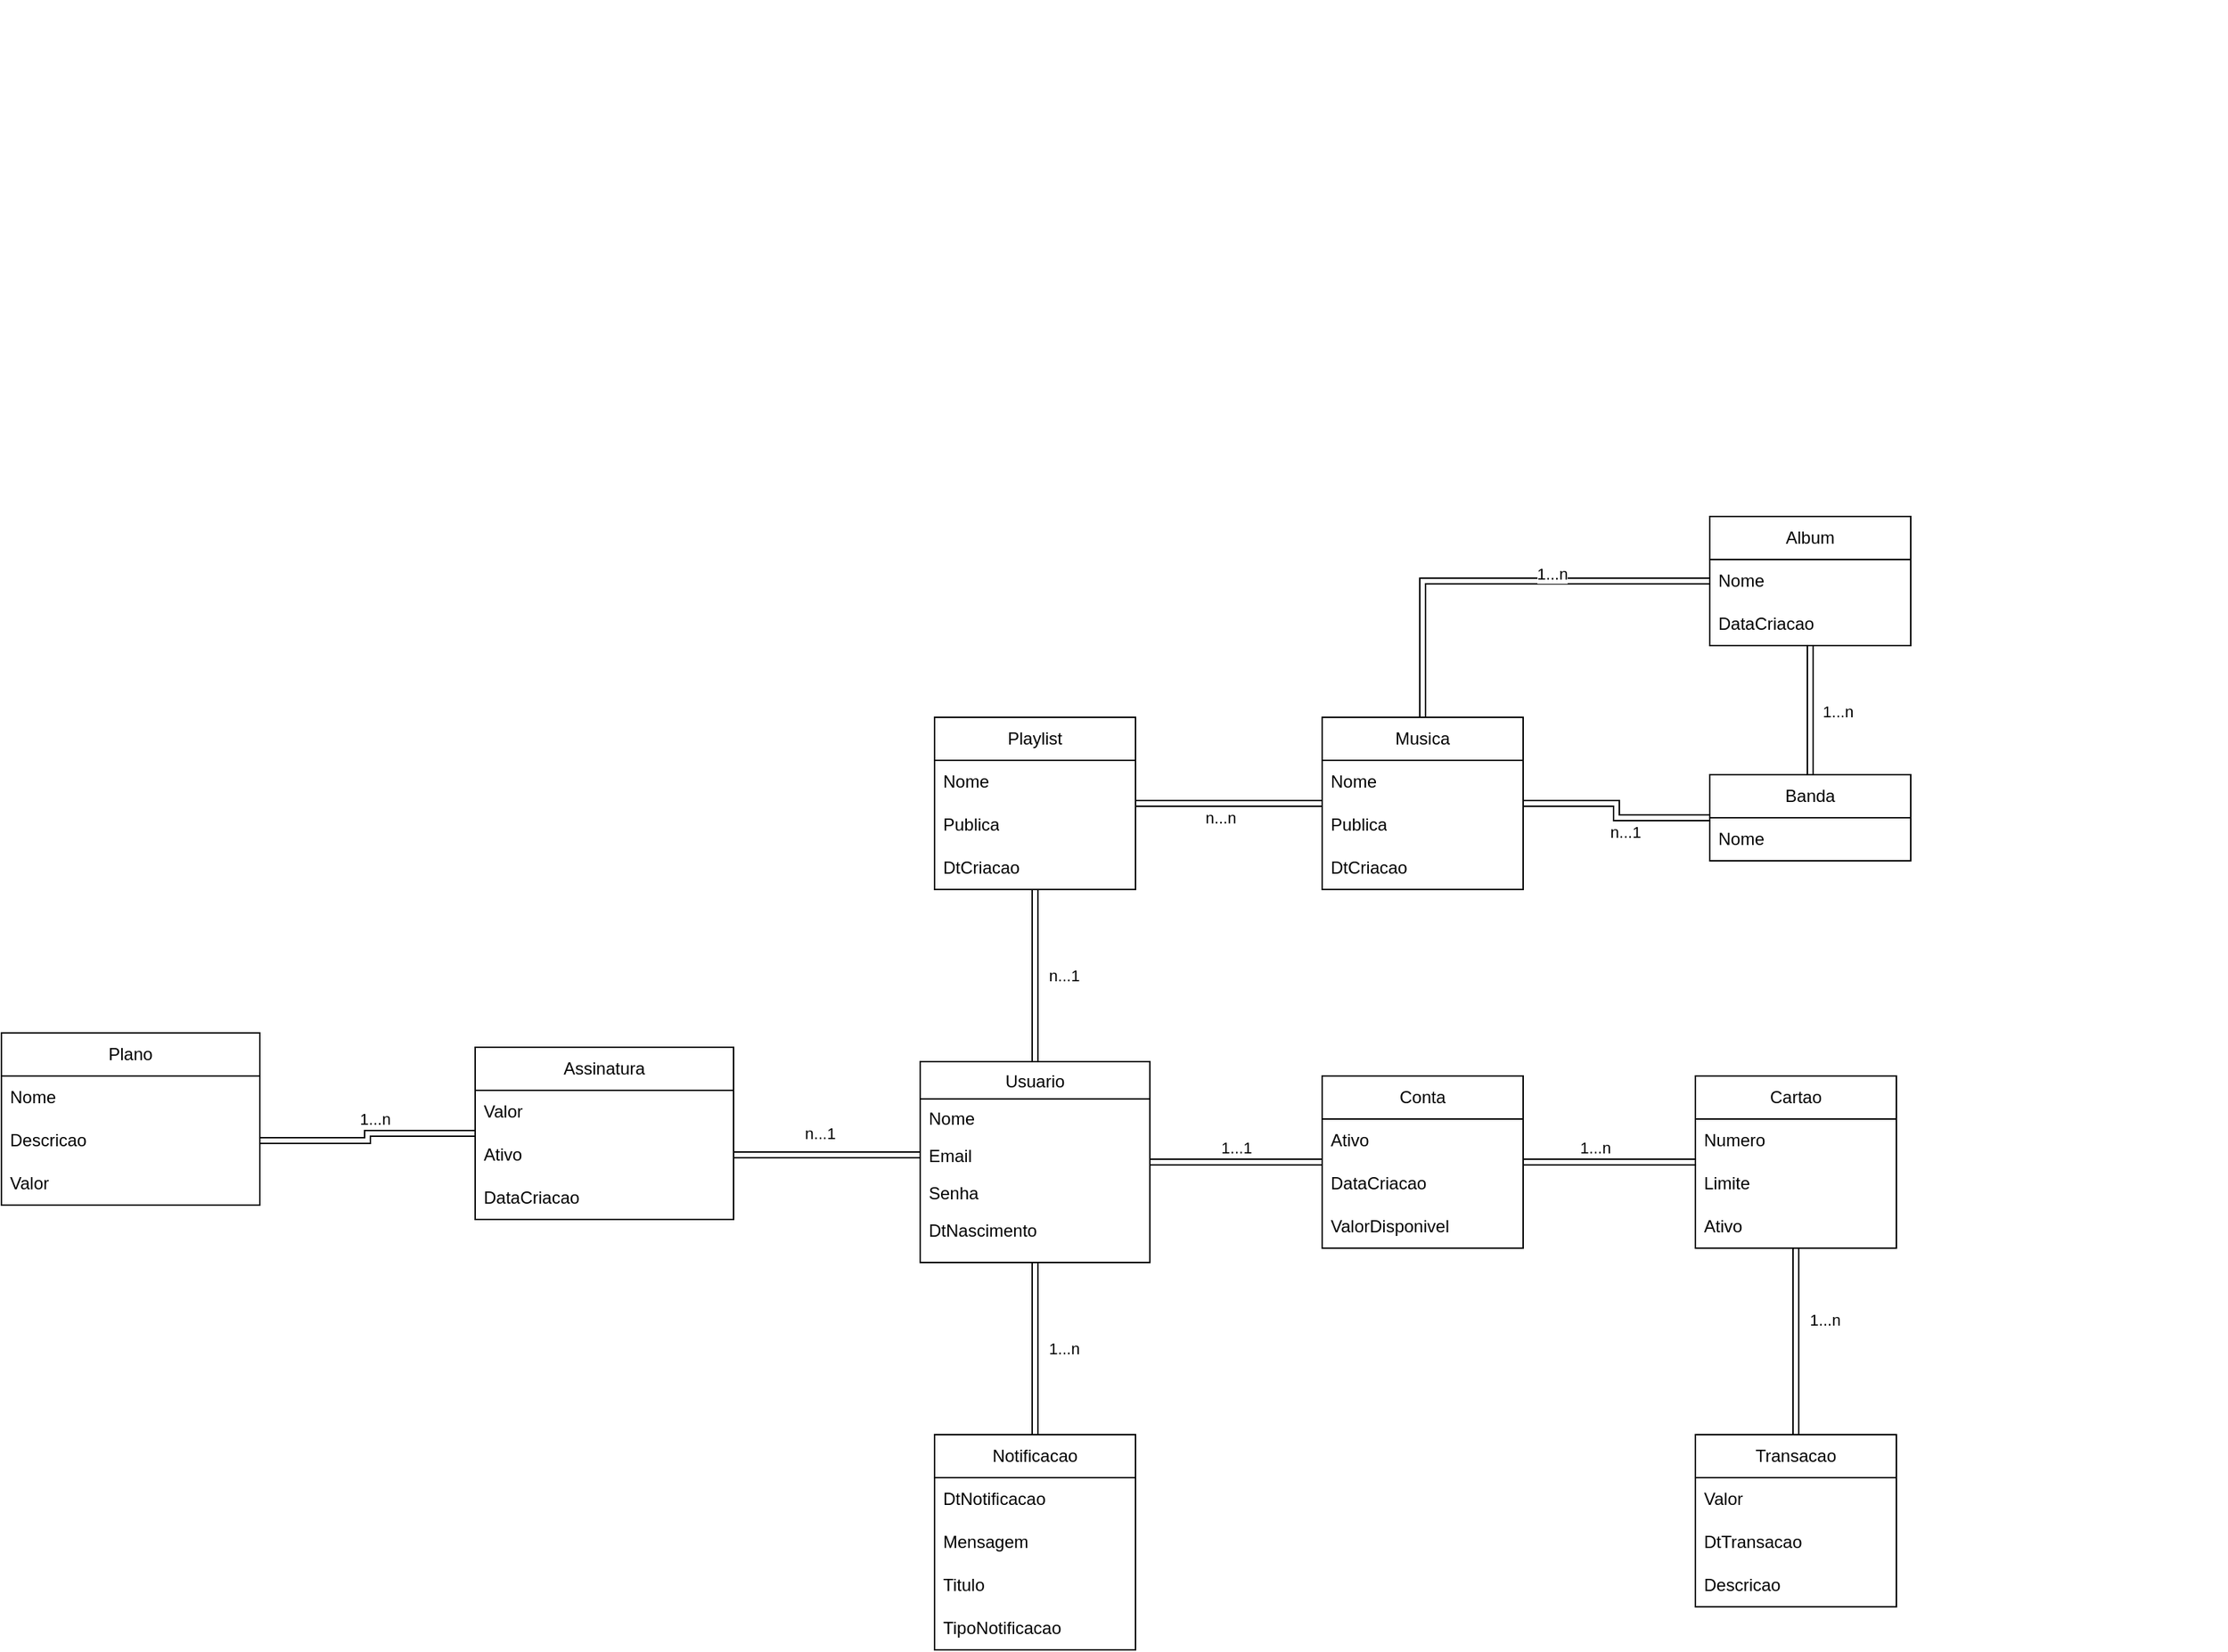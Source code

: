 <mxfile version="22.1.11" type="google">
  <diagram id="C5RBs43oDa-KdzZeNtuy" name="Page-1">
    <mxGraphModel dx="2161" dy="1981" grid="1" gridSize="10" guides="1" tooltips="1" connect="1" arrows="1" fold="1" page="1" pageScale="1" pageWidth="827" pageHeight="1169" math="0" shadow="0">
      <root>
        <mxCell id="WIyWlLk6GJQsqaUBKTNV-0" />
        <mxCell id="WIyWlLk6GJQsqaUBKTNV-1" parent="WIyWlLk6GJQsqaUBKTNV-0" />
        <mxCell id="Mz8WcVKpKoyRkjBJjuUX-52" style="edgeStyle=orthogonalEdgeStyle;rounded=0;orthogonalLoop=1;jettySize=auto;html=1;entryX=0.5;entryY=0;entryDx=0;entryDy=0;shape=link;" edge="1" parent="WIyWlLk6GJQsqaUBKTNV-1" source="zkfFHV4jXpPFQw0GAbJ--0" target="Mz8WcVKpKoyRkjBJjuUX-19">
          <mxGeometry relative="1" as="geometry" />
        </mxCell>
        <mxCell id="Mz8WcVKpKoyRkjBJjuUX-61" style="edgeStyle=orthogonalEdgeStyle;rounded=0;orthogonalLoop=1;jettySize=auto;html=1;shape=link;" edge="1" parent="WIyWlLk6GJQsqaUBKTNV-1" source="zkfFHV4jXpPFQw0GAbJ--0" target="Mz8WcVKpKoyRkjBJjuUX-4">
          <mxGeometry relative="1" as="geometry" />
        </mxCell>
        <mxCell id="zkfFHV4jXpPFQw0GAbJ--0" value="Usuario" style="swimlane;fontStyle=0;align=center;verticalAlign=top;childLayout=stackLayout;horizontal=1;startSize=26;horizontalStack=0;resizeParent=1;resizeLast=0;collapsible=1;marginBottom=0;rounded=0;shadow=0;strokeWidth=1;" parent="WIyWlLk6GJQsqaUBKTNV-1" vertex="1">
          <mxGeometry x="220" y="60" width="160" height="140" as="geometry">
            <mxRectangle x="230" y="140" width="160" height="26" as="alternateBounds" />
          </mxGeometry>
        </mxCell>
        <mxCell id="zkfFHV4jXpPFQw0GAbJ--1" value="Nome" style="text;align=left;verticalAlign=top;spacingLeft=4;spacingRight=4;overflow=hidden;rotatable=0;points=[[0,0.5],[1,0.5]];portConstraint=eastwest;" parent="zkfFHV4jXpPFQw0GAbJ--0" vertex="1">
          <mxGeometry y="26" width="160" height="26" as="geometry" />
        </mxCell>
        <mxCell id="zkfFHV4jXpPFQw0GAbJ--2" value="Email" style="text;align=left;verticalAlign=top;spacingLeft=4;spacingRight=4;overflow=hidden;rotatable=0;points=[[0,0.5],[1,0.5]];portConstraint=eastwest;rounded=0;shadow=0;html=0;" parent="zkfFHV4jXpPFQw0GAbJ--0" vertex="1">
          <mxGeometry y="52" width="160" height="26" as="geometry" />
        </mxCell>
        <mxCell id="zkfFHV4jXpPFQw0GAbJ--3" value="Senha" style="text;align=left;verticalAlign=top;spacingLeft=4;spacingRight=4;overflow=hidden;rotatable=0;points=[[0,0.5],[1,0.5]];portConstraint=eastwest;rounded=0;shadow=0;html=0;" parent="zkfFHV4jXpPFQw0GAbJ--0" vertex="1">
          <mxGeometry y="78" width="160" height="26" as="geometry" />
        </mxCell>
        <mxCell id="Mz8WcVKpKoyRkjBJjuUX-2" value="DtNascimento" style="text;align=left;verticalAlign=top;spacingLeft=4;spacingRight=4;overflow=hidden;rotatable=0;points=[[0,0.5],[1,0.5]];portConstraint=eastwest;rounded=0;shadow=0;html=0;" vertex="1" parent="zkfFHV4jXpPFQw0GAbJ--0">
          <mxGeometry y="104" width="160" height="26" as="geometry" />
        </mxCell>
        <mxCell id="Mz8WcVKpKoyRkjBJjuUX-62" style="edgeStyle=orthogonalEdgeStyle;rounded=0;orthogonalLoop=1;jettySize=auto;html=1;shape=link;" edge="1" parent="WIyWlLk6GJQsqaUBKTNV-1" source="Mz8WcVKpKoyRkjBJjuUX-4" target="Mz8WcVKpKoyRkjBJjuUX-8">
          <mxGeometry relative="1" as="geometry" />
        </mxCell>
        <mxCell id="Mz8WcVKpKoyRkjBJjuUX-4" value="Conta" style="swimlane;fontStyle=0;childLayout=stackLayout;horizontal=1;startSize=30;horizontalStack=0;resizeParent=1;resizeParentMax=0;resizeLast=0;collapsible=1;marginBottom=0;whiteSpace=wrap;html=1;" vertex="1" parent="WIyWlLk6GJQsqaUBKTNV-1">
          <mxGeometry x="500" y="70" width="140" height="120" as="geometry" />
        </mxCell>
        <mxCell id="Mz8WcVKpKoyRkjBJjuUX-5" value="Ativo" style="text;strokeColor=none;fillColor=none;align=left;verticalAlign=middle;spacingLeft=4;spacingRight=4;overflow=hidden;points=[[0,0.5],[1,0.5]];portConstraint=eastwest;rotatable=0;whiteSpace=wrap;html=1;" vertex="1" parent="Mz8WcVKpKoyRkjBJjuUX-4">
          <mxGeometry y="30" width="140" height="30" as="geometry" />
        </mxCell>
        <mxCell id="Mz8WcVKpKoyRkjBJjuUX-6" value="DataCriacao" style="text;strokeColor=none;fillColor=none;align=left;verticalAlign=middle;spacingLeft=4;spacingRight=4;overflow=hidden;points=[[0,0.5],[1,0.5]];portConstraint=eastwest;rotatable=0;whiteSpace=wrap;html=1;" vertex="1" parent="Mz8WcVKpKoyRkjBJjuUX-4">
          <mxGeometry y="60" width="140" height="30" as="geometry" />
        </mxCell>
        <mxCell id="Mz8WcVKpKoyRkjBJjuUX-7" value="ValorDisponivel" style="text;strokeColor=none;fillColor=none;align=left;verticalAlign=middle;spacingLeft=4;spacingRight=4;overflow=hidden;points=[[0,0.5],[1,0.5]];portConstraint=eastwest;rotatable=0;whiteSpace=wrap;html=1;" vertex="1" parent="Mz8WcVKpKoyRkjBJjuUX-4">
          <mxGeometry y="90" width="140" height="30" as="geometry" />
        </mxCell>
        <mxCell id="Mz8WcVKpKoyRkjBJjuUX-63" style="edgeStyle=orthogonalEdgeStyle;rounded=0;orthogonalLoop=1;jettySize=auto;html=1;shape=link;" edge="1" parent="WIyWlLk6GJQsqaUBKTNV-1" source="Mz8WcVKpKoyRkjBJjuUX-8" target="Mz8WcVKpKoyRkjBJjuUX-14">
          <mxGeometry relative="1" as="geometry" />
        </mxCell>
        <mxCell id="Mz8WcVKpKoyRkjBJjuUX-8" value="Cartao" style="swimlane;fontStyle=0;childLayout=stackLayout;horizontal=1;startSize=30;horizontalStack=0;resizeParent=1;resizeParentMax=0;resizeLast=0;collapsible=1;marginBottom=0;whiteSpace=wrap;html=1;" vertex="1" parent="WIyWlLk6GJQsqaUBKTNV-1">
          <mxGeometry x="760" y="70" width="140" height="120" as="geometry" />
        </mxCell>
        <mxCell id="Mz8WcVKpKoyRkjBJjuUX-9" value="Numero" style="text;strokeColor=none;fillColor=none;align=left;verticalAlign=middle;spacingLeft=4;spacingRight=4;overflow=hidden;points=[[0,0.5],[1,0.5]];portConstraint=eastwest;rotatable=0;whiteSpace=wrap;html=1;" vertex="1" parent="Mz8WcVKpKoyRkjBJjuUX-8">
          <mxGeometry y="30" width="140" height="30" as="geometry" />
        </mxCell>
        <mxCell id="Mz8WcVKpKoyRkjBJjuUX-12" value="Limite" style="text;strokeColor=none;fillColor=none;align=left;verticalAlign=middle;spacingLeft=4;spacingRight=4;overflow=hidden;points=[[0,0.5],[1,0.5]];portConstraint=eastwest;rotatable=0;whiteSpace=wrap;html=1;" vertex="1" parent="Mz8WcVKpKoyRkjBJjuUX-8">
          <mxGeometry y="60" width="140" height="30" as="geometry" />
        </mxCell>
        <mxCell id="Mz8WcVKpKoyRkjBJjuUX-13" value="Ativo" style="text;strokeColor=none;fillColor=none;align=left;verticalAlign=middle;spacingLeft=4;spacingRight=4;overflow=hidden;points=[[0,0.5],[1,0.5]];portConstraint=eastwest;rotatable=0;whiteSpace=wrap;html=1;" vertex="1" parent="Mz8WcVKpKoyRkjBJjuUX-8">
          <mxGeometry y="90" width="140" height="30" as="geometry" />
        </mxCell>
        <mxCell id="Mz8WcVKpKoyRkjBJjuUX-14" value="Transacao" style="swimlane;fontStyle=0;childLayout=stackLayout;horizontal=1;startSize=30;horizontalStack=0;resizeParent=1;resizeParentMax=0;resizeLast=0;collapsible=1;marginBottom=0;whiteSpace=wrap;html=1;" vertex="1" parent="WIyWlLk6GJQsqaUBKTNV-1">
          <mxGeometry x="760" y="320" width="140" height="120" as="geometry" />
        </mxCell>
        <mxCell id="Mz8WcVKpKoyRkjBJjuUX-15" value="Valor" style="text;strokeColor=none;fillColor=none;align=left;verticalAlign=middle;spacingLeft=4;spacingRight=4;overflow=hidden;points=[[0,0.5],[1,0.5]];portConstraint=eastwest;rotatable=0;whiteSpace=wrap;html=1;" vertex="1" parent="Mz8WcVKpKoyRkjBJjuUX-14">
          <mxGeometry y="30" width="140" height="30" as="geometry" />
        </mxCell>
        <mxCell id="Mz8WcVKpKoyRkjBJjuUX-16" value="DtTransacao" style="text;strokeColor=none;fillColor=none;align=left;verticalAlign=middle;spacingLeft=4;spacingRight=4;overflow=hidden;points=[[0,0.5],[1,0.5]];portConstraint=eastwest;rotatable=0;whiteSpace=wrap;html=1;" vertex="1" parent="Mz8WcVKpKoyRkjBJjuUX-14">
          <mxGeometry y="60" width="140" height="30" as="geometry" />
        </mxCell>
        <mxCell id="Mz8WcVKpKoyRkjBJjuUX-18" value="Descricao" style="text;strokeColor=none;fillColor=none;align=left;verticalAlign=middle;spacingLeft=4;spacingRight=4;overflow=hidden;points=[[0,0.5],[1,0.5]];portConstraint=eastwest;rotatable=0;whiteSpace=wrap;html=1;" vertex="1" parent="Mz8WcVKpKoyRkjBJjuUX-14">
          <mxGeometry y="90" width="140" height="30" as="geometry" />
        </mxCell>
        <mxCell id="Mz8WcVKpKoyRkjBJjuUX-19" value="Notificacao" style="swimlane;fontStyle=0;childLayout=stackLayout;horizontal=1;startSize=30;horizontalStack=0;resizeParent=1;resizeParentMax=0;resizeLast=0;collapsible=1;marginBottom=0;whiteSpace=wrap;html=1;" vertex="1" parent="WIyWlLk6GJQsqaUBKTNV-1">
          <mxGeometry x="230" y="320" width="140" height="150" as="geometry" />
        </mxCell>
        <mxCell id="Mz8WcVKpKoyRkjBJjuUX-20" value="DtNotificacao" style="text;strokeColor=none;fillColor=none;align=left;verticalAlign=middle;spacingLeft=4;spacingRight=4;overflow=hidden;points=[[0,0.5],[1,0.5]];portConstraint=eastwest;rotatable=0;whiteSpace=wrap;html=1;" vertex="1" parent="Mz8WcVKpKoyRkjBJjuUX-19">
          <mxGeometry y="30" width="140" height="30" as="geometry" />
        </mxCell>
        <mxCell id="Mz8WcVKpKoyRkjBJjuUX-21" value="Mensagem" style="text;strokeColor=none;fillColor=none;align=left;verticalAlign=middle;spacingLeft=4;spacingRight=4;overflow=hidden;points=[[0,0.5],[1,0.5]];portConstraint=eastwest;rotatable=0;whiteSpace=wrap;html=1;" vertex="1" parent="Mz8WcVKpKoyRkjBJjuUX-19">
          <mxGeometry y="60" width="140" height="30" as="geometry" />
        </mxCell>
        <mxCell id="Mz8WcVKpKoyRkjBJjuUX-22" value="Titulo" style="text;strokeColor=none;fillColor=none;align=left;verticalAlign=middle;spacingLeft=4;spacingRight=4;overflow=hidden;points=[[0,0.5],[1,0.5]];portConstraint=eastwest;rotatable=0;whiteSpace=wrap;html=1;" vertex="1" parent="Mz8WcVKpKoyRkjBJjuUX-19">
          <mxGeometry y="90" width="140" height="30" as="geometry" />
        </mxCell>
        <mxCell id="Mz8WcVKpKoyRkjBJjuUX-24" value="TipoNotificacao" style="text;strokeColor=none;fillColor=none;align=left;verticalAlign=middle;spacingLeft=4;spacingRight=4;overflow=hidden;points=[[0,0.5],[1,0.5]];portConstraint=eastwest;rotatable=0;whiteSpace=wrap;html=1;" vertex="1" parent="Mz8WcVKpKoyRkjBJjuUX-19">
          <mxGeometry y="120" width="140" height="30" as="geometry" />
        </mxCell>
        <mxCell id="Mz8WcVKpKoyRkjBJjuUX-53" style="edgeStyle=orthogonalEdgeStyle;rounded=0;orthogonalLoop=1;jettySize=auto;html=1;shape=link;" edge="1" parent="WIyWlLk6GJQsqaUBKTNV-1" source="Mz8WcVKpKoyRkjBJjuUX-25" target="Mz8WcVKpKoyRkjBJjuUX-32">
          <mxGeometry relative="1" as="geometry" />
        </mxCell>
        <mxCell id="Mz8WcVKpKoyRkjBJjuUX-25" value="Assinatura" style="swimlane;fontStyle=0;childLayout=stackLayout;horizontal=1;startSize=30;horizontalStack=0;resizeParent=1;resizeParentMax=0;resizeLast=0;collapsible=1;marginBottom=0;whiteSpace=wrap;html=1;" vertex="1" parent="WIyWlLk6GJQsqaUBKTNV-1">
          <mxGeometry x="-90" y="50" width="180" height="120" as="geometry" />
        </mxCell>
        <mxCell id="Mz8WcVKpKoyRkjBJjuUX-27" value="Valor" style="text;strokeColor=none;fillColor=none;align=left;verticalAlign=middle;spacingLeft=4;spacingRight=4;overflow=hidden;points=[[0,0.5],[1,0.5]];portConstraint=eastwest;rotatable=0;whiteSpace=wrap;html=1;" vertex="1" parent="Mz8WcVKpKoyRkjBJjuUX-25">
          <mxGeometry y="30" width="180" height="30" as="geometry" />
        </mxCell>
        <mxCell id="Mz8WcVKpKoyRkjBJjuUX-28" value="Ativo" style="text;strokeColor=none;fillColor=none;align=left;verticalAlign=middle;spacingLeft=4;spacingRight=4;overflow=hidden;points=[[0,0.5],[1,0.5]];portConstraint=eastwest;rotatable=0;whiteSpace=wrap;html=1;" vertex="1" parent="Mz8WcVKpKoyRkjBJjuUX-25">
          <mxGeometry y="60" width="180" height="30" as="geometry" />
        </mxCell>
        <mxCell id="Mz8WcVKpKoyRkjBJjuUX-29" value="DataCriacao" style="text;strokeColor=none;fillColor=none;align=left;verticalAlign=middle;spacingLeft=4;spacingRight=4;overflow=hidden;points=[[0,0.5],[1,0.5]];portConstraint=eastwest;rotatable=0;whiteSpace=wrap;html=1;" vertex="1" parent="Mz8WcVKpKoyRkjBJjuUX-25">
          <mxGeometry y="90" width="180" height="30" as="geometry" />
        </mxCell>
        <mxCell id="Mz8WcVKpKoyRkjBJjuUX-30" value="Plano" style="swimlane;fontStyle=0;childLayout=stackLayout;horizontal=1;startSize=30;horizontalStack=0;resizeParent=1;resizeParentMax=0;resizeLast=0;collapsible=1;marginBottom=0;whiteSpace=wrap;html=1;" vertex="1" parent="WIyWlLk6GJQsqaUBKTNV-1">
          <mxGeometry x="-420" y="40" width="180" height="120" as="geometry" />
        </mxCell>
        <mxCell id="Mz8WcVKpKoyRkjBJjuUX-31" value="Nome" style="text;strokeColor=none;fillColor=none;align=left;verticalAlign=middle;spacingLeft=4;spacingRight=4;overflow=hidden;points=[[0,0.5],[1,0.5]];portConstraint=eastwest;rotatable=0;whiteSpace=wrap;html=1;" vertex="1" parent="Mz8WcVKpKoyRkjBJjuUX-30">
          <mxGeometry y="30" width="180" height="30" as="geometry" />
        </mxCell>
        <mxCell id="Mz8WcVKpKoyRkjBJjuUX-32" value="Descricao" style="text;strokeColor=none;fillColor=none;align=left;verticalAlign=middle;spacingLeft=4;spacingRight=4;overflow=hidden;points=[[0,0.5],[1,0.5]];portConstraint=eastwest;rotatable=0;whiteSpace=wrap;html=1;" vertex="1" parent="Mz8WcVKpKoyRkjBJjuUX-30">
          <mxGeometry y="60" width="180" height="30" as="geometry" />
        </mxCell>
        <mxCell id="Mz8WcVKpKoyRkjBJjuUX-33" value="Valor" style="text;strokeColor=none;fillColor=none;align=left;verticalAlign=middle;spacingLeft=4;spacingRight=4;overflow=hidden;points=[[0,0.5],[1,0.5]];portConstraint=eastwest;rotatable=0;whiteSpace=wrap;html=1;" vertex="1" parent="Mz8WcVKpKoyRkjBJjuUX-30">
          <mxGeometry y="90" width="180" height="30" as="geometry" />
        </mxCell>
        <mxCell id="Mz8WcVKpKoyRkjBJjuUX-55" style="edgeStyle=orthogonalEdgeStyle;rounded=0;orthogonalLoop=1;jettySize=auto;html=1;entryX=0.5;entryY=0;entryDx=0;entryDy=0;shape=link;" edge="1" parent="WIyWlLk6GJQsqaUBKTNV-1" source="Mz8WcVKpKoyRkjBJjuUX-35" target="zkfFHV4jXpPFQw0GAbJ--0">
          <mxGeometry relative="1" as="geometry" />
        </mxCell>
        <mxCell id="Mz8WcVKpKoyRkjBJjuUX-58" style="edgeStyle=orthogonalEdgeStyle;rounded=0;orthogonalLoop=1;jettySize=auto;html=1;shape=link;" edge="1" parent="WIyWlLk6GJQsqaUBKTNV-1" source="Mz8WcVKpKoyRkjBJjuUX-35" target="Mz8WcVKpKoyRkjBJjuUX-39">
          <mxGeometry relative="1" as="geometry" />
        </mxCell>
        <mxCell id="Mz8WcVKpKoyRkjBJjuUX-35" value="Playlist" style="swimlane;fontStyle=0;childLayout=stackLayout;horizontal=1;startSize=30;horizontalStack=0;resizeParent=1;resizeParentMax=0;resizeLast=0;collapsible=1;marginBottom=0;whiteSpace=wrap;html=1;" vertex="1" parent="WIyWlLk6GJQsqaUBKTNV-1">
          <mxGeometry x="230" y="-180" width="140" height="120" as="geometry" />
        </mxCell>
        <mxCell id="Mz8WcVKpKoyRkjBJjuUX-36" value="Nome" style="text;strokeColor=none;fillColor=none;align=left;verticalAlign=middle;spacingLeft=4;spacingRight=4;overflow=hidden;points=[[0,0.5],[1,0.5]];portConstraint=eastwest;rotatable=0;whiteSpace=wrap;html=1;" vertex="1" parent="Mz8WcVKpKoyRkjBJjuUX-35">
          <mxGeometry y="30" width="140" height="30" as="geometry" />
        </mxCell>
        <mxCell id="Mz8WcVKpKoyRkjBJjuUX-37" value="Publica" style="text;strokeColor=none;fillColor=none;align=left;verticalAlign=middle;spacingLeft=4;spacingRight=4;overflow=hidden;points=[[0,0.5],[1,0.5]];portConstraint=eastwest;rotatable=0;whiteSpace=wrap;html=1;" vertex="1" parent="Mz8WcVKpKoyRkjBJjuUX-35">
          <mxGeometry y="60" width="140" height="30" as="geometry" />
        </mxCell>
        <mxCell id="Mz8WcVKpKoyRkjBJjuUX-38" value="DtCriacao" style="text;strokeColor=none;fillColor=none;align=left;verticalAlign=middle;spacingLeft=4;spacingRight=4;overflow=hidden;points=[[0,0.5],[1,0.5]];portConstraint=eastwest;rotatable=0;whiteSpace=wrap;html=1;" vertex="1" parent="Mz8WcVKpKoyRkjBJjuUX-35">
          <mxGeometry y="90" width="140" height="30" as="geometry" />
        </mxCell>
        <mxCell id="Mz8WcVKpKoyRkjBJjuUX-59" style="edgeStyle=orthogonalEdgeStyle;rounded=0;orthogonalLoop=1;jettySize=auto;html=1;shape=link;" edge="1" parent="WIyWlLk6GJQsqaUBKTNV-1" source="Mz8WcVKpKoyRkjBJjuUX-39" target="Mz8WcVKpKoyRkjBJjuUX-43">
          <mxGeometry relative="1" as="geometry" />
        </mxCell>
        <mxCell id="Mz8WcVKpKoyRkjBJjuUX-39" value="Musica" style="swimlane;fontStyle=0;childLayout=stackLayout;horizontal=1;startSize=30;horizontalStack=0;resizeParent=1;resizeParentMax=0;resizeLast=0;collapsible=1;marginBottom=0;whiteSpace=wrap;html=1;" vertex="1" parent="WIyWlLk6GJQsqaUBKTNV-1">
          <mxGeometry x="500" y="-180" width="140" height="120" as="geometry" />
        </mxCell>
        <mxCell id="Mz8WcVKpKoyRkjBJjuUX-40" value="Nome" style="text;strokeColor=none;fillColor=none;align=left;verticalAlign=middle;spacingLeft=4;spacingRight=4;overflow=hidden;points=[[0,0.5],[1,0.5]];portConstraint=eastwest;rotatable=0;whiteSpace=wrap;html=1;" vertex="1" parent="Mz8WcVKpKoyRkjBJjuUX-39">
          <mxGeometry y="30" width="140" height="30" as="geometry" />
        </mxCell>
        <mxCell id="Mz8WcVKpKoyRkjBJjuUX-41" value="Publica" style="text;strokeColor=none;fillColor=none;align=left;verticalAlign=middle;spacingLeft=4;spacingRight=4;overflow=hidden;points=[[0,0.5],[1,0.5]];portConstraint=eastwest;rotatable=0;whiteSpace=wrap;html=1;" vertex="1" parent="Mz8WcVKpKoyRkjBJjuUX-39">
          <mxGeometry y="60" width="140" height="30" as="geometry" />
        </mxCell>
        <mxCell id="Mz8WcVKpKoyRkjBJjuUX-42" value="DtCriacao" style="text;strokeColor=none;fillColor=none;align=left;verticalAlign=middle;spacingLeft=4;spacingRight=4;overflow=hidden;points=[[0,0.5],[1,0.5]];portConstraint=eastwest;rotatable=0;whiteSpace=wrap;html=1;" vertex="1" parent="Mz8WcVKpKoyRkjBJjuUX-39">
          <mxGeometry y="90" width="140" height="30" as="geometry" />
        </mxCell>
        <mxCell id="Mz8WcVKpKoyRkjBJjuUX-57" style="edgeStyle=orthogonalEdgeStyle;rounded=0;orthogonalLoop=1;jettySize=auto;html=1;shape=link;" edge="1" parent="WIyWlLk6GJQsqaUBKTNV-1" source="Mz8WcVKpKoyRkjBJjuUX-43" target="Mz8WcVKpKoyRkjBJjuUX-45">
          <mxGeometry relative="1" as="geometry" />
        </mxCell>
        <mxCell id="Mz8WcVKpKoyRkjBJjuUX-43" value="Banda" style="swimlane;fontStyle=0;childLayout=stackLayout;horizontal=1;startSize=30;horizontalStack=0;resizeParent=1;resizeParentMax=0;resizeLast=0;collapsible=1;marginBottom=0;whiteSpace=wrap;html=1;" vertex="1" parent="WIyWlLk6GJQsqaUBKTNV-1">
          <mxGeometry x="770" y="-140" width="140" height="60" as="geometry" />
        </mxCell>
        <mxCell id="Mz8WcVKpKoyRkjBJjuUX-44" value="Nome" style="text;strokeColor=none;fillColor=none;align=left;verticalAlign=middle;spacingLeft=4;spacingRight=4;overflow=hidden;points=[[0,0.5],[1,0.5]];portConstraint=eastwest;rotatable=0;whiteSpace=wrap;html=1;" vertex="1" parent="Mz8WcVKpKoyRkjBJjuUX-43">
          <mxGeometry y="30" width="140" height="30" as="geometry" />
        </mxCell>
        <mxCell id="Mz8WcVKpKoyRkjBJjuUX-60" style="edgeStyle=orthogonalEdgeStyle;rounded=0;orthogonalLoop=1;jettySize=auto;html=1;shape=link;" edge="1" parent="WIyWlLk6GJQsqaUBKTNV-1" source="Mz8WcVKpKoyRkjBJjuUX-45" target="Mz8WcVKpKoyRkjBJjuUX-39">
          <mxGeometry relative="1" as="geometry" />
        </mxCell>
        <mxCell id="Mz8WcVKpKoyRkjBJjuUX-45" value="Album" style="swimlane;fontStyle=0;childLayout=stackLayout;horizontal=1;startSize=30;horizontalStack=0;resizeParent=1;resizeParentMax=0;resizeLast=0;collapsible=1;marginBottom=0;whiteSpace=wrap;html=1;" vertex="1" parent="WIyWlLk6GJQsqaUBKTNV-1">
          <mxGeometry x="770" y="-320" width="140" height="90" as="geometry" />
        </mxCell>
        <mxCell id="Mz8WcVKpKoyRkjBJjuUX-46" value="Nome" style="text;strokeColor=none;fillColor=none;align=left;verticalAlign=middle;spacingLeft=4;spacingRight=4;overflow=hidden;points=[[0,0.5],[1,0.5]];portConstraint=eastwest;rotatable=0;whiteSpace=wrap;html=1;" vertex="1" parent="Mz8WcVKpKoyRkjBJjuUX-45">
          <mxGeometry y="30" width="140" height="30" as="geometry" />
        </mxCell>
        <mxCell id="Mz8WcVKpKoyRkjBJjuUX-47" value="DataCriacao" style="text;strokeColor=none;fillColor=none;align=left;verticalAlign=middle;spacingLeft=4;spacingRight=4;overflow=hidden;points=[[0,0.5],[1,0.5]];portConstraint=eastwest;rotatable=0;whiteSpace=wrap;html=1;" vertex="1" parent="Mz8WcVKpKoyRkjBJjuUX-45">
          <mxGeometry y="60" width="140" height="30" as="geometry" />
        </mxCell>
        <mxCell id="Mz8WcVKpKoyRkjBJjuUX-49" style="rounded=0;orthogonalLoop=1;jettySize=auto;html=1;entryX=1;entryY=0.5;entryDx=0;entryDy=0;shape=link;" edge="1" parent="WIyWlLk6GJQsqaUBKTNV-1" source="zkfFHV4jXpPFQw0GAbJ--2" target="Mz8WcVKpKoyRkjBJjuUX-28">
          <mxGeometry relative="1" as="geometry" />
        </mxCell>
        <mxCell id="Mz8WcVKpKoyRkjBJjuUX-64" value="1...n" style="edgeLabel;html=1;align=center;verticalAlign=middle;resizable=0;points=[];" vertex="1" connectable="0" parent="WIyWlLk6GJQsqaUBKTNV-1">
          <mxGeometry x="1130" y="-584" as="geometry">
            <mxPoint x="-271" y="400" as="offset" />
          </mxGeometry>
        </mxCell>
        <mxCell id="Mz8WcVKpKoyRkjBJjuUX-65" value="n...1" style="edgeLabel;html=1;align=center;verticalAlign=middle;resizable=0;points=[];" vertex="1" connectable="0" parent="WIyWlLk6GJQsqaUBKTNV-1">
          <mxGeometry x="1113" y="-547" as="geometry">
            <mxPoint x="-402" y="447" as="offset" />
          </mxGeometry>
        </mxCell>
        <mxCell id="Mz8WcVKpKoyRkjBJjuUX-66" value="1...n" style="edgeLabel;html=1;align=center;verticalAlign=middle;resizable=0;points=[];" vertex="1" connectable="0" parent="WIyWlLk6GJQsqaUBKTNV-1">
          <mxGeometry x="931" y="-680" as="geometry">
            <mxPoint x="-271" y="400" as="offset" />
          </mxGeometry>
        </mxCell>
        <mxCell id="Mz8WcVKpKoyRkjBJjuUX-67" value="n...n" style="edgeLabel;html=1;align=center;verticalAlign=middle;resizable=0;points=[];" vertex="1" connectable="0" parent="WIyWlLk6GJQsqaUBKTNV-1">
          <mxGeometry x="760" y="-532" as="geometry">
            <mxPoint x="-331" y="422" as="offset" />
          </mxGeometry>
        </mxCell>
        <mxCell id="Mz8WcVKpKoyRkjBJjuUX-68" value="n...1" style="edgeLabel;html=1;align=center;verticalAlign=middle;resizable=0;points=[];" vertex="1" connectable="0" parent="WIyWlLk6GJQsqaUBKTNV-1">
          <mxGeometry x="320" as="geometry" />
        </mxCell>
        <mxCell id="Mz8WcVKpKoyRkjBJjuUX-69" value="1...n" style="edgeLabel;html=1;align=center;verticalAlign=middle;resizable=0;points=[];" vertex="1" connectable="0" parent="WIyWlLk6GJQsqaUBKTNV-1">
          <mxGeometry x="320" y="260" as="geometry" />
        </mxCell>
        <mxCell id="Mz8WcVKpKoyRkjBJjuUX-72" value="1...1" style="edgeLabel;html=1;align=center;verticalAlign=middle;resizable=0;points=[];" vertex="1" connectable="0" parent="WIyWlLk6GJQsqaUBKTNV-1">
          <mxGeometry x="440" y="120" as="geometry" />
        </mxCell>
        <mxCell id="Mz8WcVKpKoyRkjBJjuUX-73" value="n...1" style="edgeLabel;html=1;align=center;verticalAlign=middle;resizable=0;points=[];" vertex="1" connectable="0" parent="WIyWlLk6GJQsqaUBKTNV-1">
          <mxGeometry x="150" y="110" as="geometry" />
        </mxCell>
        <mxCell id="Mz8WcVKpKoyRkjBJjuUX-74" value="1...n" style="edgeLabel;html=1;align=center;verticalAlign=middle;resizable=0;points=[];" vertex="1" connectable="0" parent="WIyWlLk6GJQsqaUBKTNV-1">
          <mxGeometry x="-160" y="100" as="geometry" />
        </mxCell>
        <mxCell id="Mz8WcVKpKoyRkjBJjuUX-75" value="1...n" style="edgeLabel;html=1;align=center;verticalAlign=middle;resizable=0;points=[];" vertex="1" connectable="0" parent="WIyWlLk6GJQsqaUBKTNV-1">
          <mxGeometry x="690" y="120" as="geometry" />
        </mxCell>
        <mxCell id="Mz8WcVKpKoyRkjBJjuUX-76" value="1...n" style="edgeLabel;html=1;align=center;verticalAlign=middle;resizable=0;points=[];" vertex="1" connectable="0" parent="WIyWlLk6GJQsqaUBKTNV-1">
          <mxGeometry x="850" y="240" as="geometry" />
        </mxCell>
      </root>
    </mxGraphModel>
  </diagram>
</mxfile>
